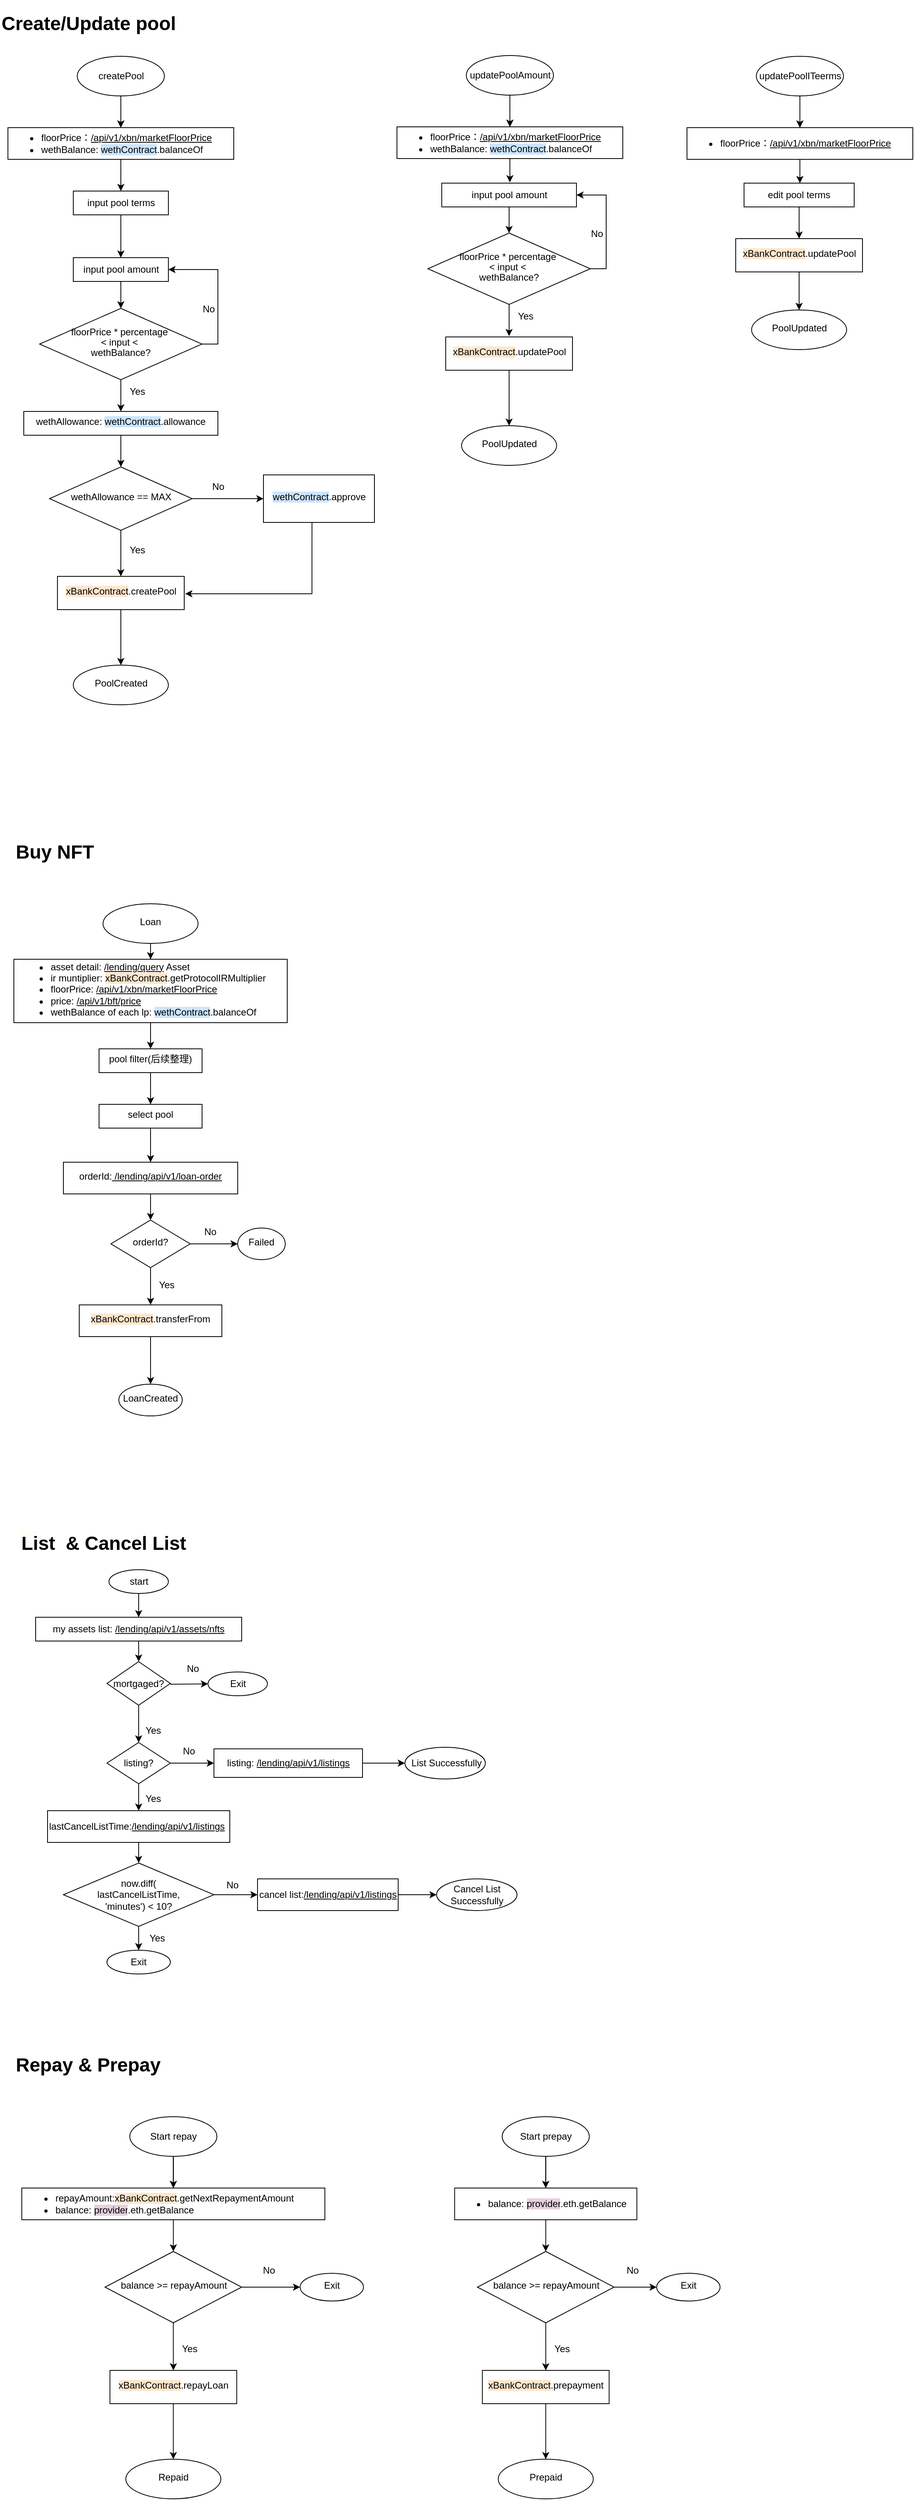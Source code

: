 <mxfile version="21.5.0" type="github">
  <diagram id="C5RBs43oDa-KdzZeNtuy" name="Page-1">
    <mxGraphModel dx="2726" dy="2655" grid="1" gridSize="10" guides="1" tooltips="1" connect="1" arrows="1" fold="1" page="1" pageScale="1" pageWidth="827" pageHeight="1169" background="#ffffff" math="0" shadow="0">
      <root>
        <mxCell id="WIyWlLk6GJQsqaUBKTNV-0" />
        <mxCell id="WIyWlLk6GJQsqaUBKTNV-1" parent="WIyWlLk6GJQsqaUBKTNV-0" />
        <mxCell id="i1JUAL5Z5OwXQQaXqIF1-13" value="" style="edgeStyle=orthogonalEdgeStyle;rounded=0;orthogonalLoop=1;jettySize=auto;html=1;entryX=0.5;entryY=0;entryDx=0;entryDy=0;" parent="WIyWlLk6GJQsqaUBKTNV-1" source="WIyWlLk6GJQsqaUBKTNV-3" target="i1JUAL5Z5OwXQQaXqIF1-141" edge="1">
          <mxGeometry relative="1" as="geometry">
            <mxPoint x="162.5" y="-929" as="targetPoint" />
          </mxGeometry>
        </mxCell>
        <mxCell id="WIyWlLk6GJQsqaUBKTNV-3" value="&lt;ul&gt;&lt;li&gt;floorPrice：&lt;u&gt;/api/v1/xbn/marketFloorPrice&lt;/u&gt;&lt;/li&gt;&lt;li&gt;wethBalance: &lt;span style=&quot;background-color: rgb(204, 229, 255);&quot;&gt;wethContract&lt;/span&gt;.balanceOf&amp;nbsp;&lt;/li&gt;&lt;/ul&gt;" style="rounded=0;whiteSpace=wrap;html=1;fontSize=12;glass=0;strokeWidth=1;shadow=0;align=left;" parent="WIyWlLk6GJQsqaUBKTNV-1" vertex="1">
          <mxGeometry x="20" y="-999" width="285" height="40" as="geometry" />
        </mxCell>
        <mxCell id="i1JUAL5Z5OwXQQaXqIF1-14" value="" style="edgeStyle=orthogonalEdgeStyle;rounded=0;orthogonalLoop=1;jettySize=auto;html=1;" parent="WIyWlLk6GJQsqaUBKTNV-1" source="WIyWlLk6GJQsqaUBKTNV-6" target="i1JUAL5Z5OwXQQaXqIF1-10" edge="1">
          <mxGeometry relative="1" as="geometry" />
        </mxCell>
        <mxCell id="i1JUAL5Z5OwXQQaXqIF1-42" value="" style="edgeStyle=orthogonalEdgeStyle;rounded=0;orthogonalLoop=1;jettySize=auto;html=1;entryX=1;entryY=0.5;entryDx=0;entryDy=0;exitX=1;exitY=0.5;exitDx=0;exitDy=0;" parent="WIyWlLk6GJQsqaUBKTNV-1" source="WIyWlLk6GJQsqaUBKTNV-6" target="i1JUAL5Z5OwXQQaXqIF1-37" edge="1">
          <mxGeometry relative="1" as="geometry">
            <mxPoint x="502.5" y="-755" as="sourcePoint" />
            <mxPoint x="407.5" y="-726" as="targetPoint" />
          </mxGeometry>
        </mxCell>
        <mxCell id="WIyWlLk6GJQsqaUBKTNV-6" value="&lt;div style=&quot;line-height: 110%;&quot;&gt;&lt;span style=&quot;background-color: initial;&quot;&gt;floorPrice * percentage&amp;nbsp;&lt;/span&gt;&lt;/div&gt;&lt;div style=&quot;line-height: 110%;&quot;&gt;&lt;span style=&quot;background-color: initial;&quot;&gt;&amp;lt; input &amp;lt;&amp;nbsp;&lt;/span&gt;&lt;/div&gt;&lt;div style=&quot;line-height: 110%;&quot;&gt;&lt;span style=&quot;background-color: initial;&quot;&gt;wethBalance?&lt;/span&gt;&lt;/div&gt;" style="rhombus;whiteSpace=wrap;html=1;shadow=0;fontFamily=Helvetica;fontSize=12;align=center;strokeWidth=1;spacing=6;spacingTop=-4;" parent="WIyWlLk6GJQsqaUBKTNV-1" vertex="1">
          <mxGeometry x="60" y="-771" width="205" height="90" as="geometry" />
        </mxCell>
        <mxCell id="i1JUAL5Z5OwXQQaXqIF1-22" value="" style="edgeStyle=orthogonalEdgeStyle;rounded=0;orthogonalLoop=1;jettySize=auto;html=1;" parent="WIyWlLk6GJQsqaUBKTNV-1" source="WIyWlLk6GJQsqaUBKTNV-10" target="i1JUAL5Z5OwXQQaXqIF1-21" edge="1">
          <mxGeometry relative="1" as="geometry" />
        </mxCell>
        <mxCell id="i1JUAL5Z5OwXQQaXqIF1-25" value="" style="edgeStyle=orthogonalEdgeStyle;rounded=0;orthogonalLoop=1;jettySize=auto;html=1;" parent="WIyWlLk6GJQsqaUBKTNV-1" source="WIyWlLk6GJQsqaUBKTNV-10" edge="1">
          <mxGeometry relative="1" as="geometry">
            <mxPoint x="342.5" y="-531" as="targetPoint" />
          </mxGeometry>
        </mxCell>
        <mxCell id="WIyWlLk6GJQsqaUBKTNV-10" value="wethAllowance == MAX" style="rhombus;whiteSpace=wrap;html=1;shadow=0;fontFamily=Helvetica;fontSize=12;align=center;strokeWidth=1;spacing=6;spacingTop=-4;" parent="WIyWlLk6GJQsqaUBKTNV-1" vertex="1">
          <mxGeometry x="72.5" y="-571" width="180" height="80" as="geometry" />
        </mxCell>
        <mxCell id="i1JUAL5Z5OwXQQaXqIF1-1" value="" style="edgeStyle=orthogonalEdgeStyle;rounded=0;orthogonalLoop=1;jettySize=auto;html=1;" parent="WIyWlLk6GJQsqaUBKTNV-1" source="i1JUAL5Z5OwXQQaXqIF1-0" target="WIyWlLk6GJQsqaUBKTNV-3" edge="1">
          <mxGeometry relative="1" as="geometry" />
        </mxCell>
        <mxCell id="i1JUAL5Z5OwXQQaXqIF1-2" value="" style="edgeStyle=orthogonalEdgeStyle;rounded=0;orthogonalLoop=1;jettySize=auto;html=1;" parent="WIyWlLk6GJQsqaUBKTNV-1" source="i1JUAL5Z5OwXQQaXqIF1-0" target="WIyWlLk6GJQsqaUBKTNV-3" edge="1">
          <mxGeometry relative="1" as="geometry" />
        </mxCell>
        <mxCell id="i1JUAL5Z5OwXQQaXqIF1-0" value="createPool" style="ellipse;whiteSpace=wrap;html=1;" parent="WIyWlLk6GJQsqaUBKTNV-1" vertex="1">
          <mxGeometry x="107.5" y="-1089" width="110" height="50" as="geometry" />
        </mxCell>
        <mxCell id="i1JUAL5Z5OwXQQaXqIF1-12" value="" style="edgeStyle=orthogonalEdgeStyle;rounded=0;orthogonalLoop=1;jettySize=auto;html=1;" parent="WIyWlLk6GJQsqaUBKTNV-1" source="i1JUAL5Z5OwXQQaXqIF1-10" target="WIyWlLk6GJQsqaUBKTNV-10" edge="1">
          <mxGeometry relative="1" as="geometry" />
        </mxCell>
        <mxCell id="i1JUAL5Z5OwXQQaXqIF1-10" value="wethAllowance: &lt;span style=&quot;background-color: rgb(204, 229, 255);&quot;&gt;wethContract&lt;/span&gt;.allowance" style="whiteSpace=wrap;html=1;shadow=0;strokeWidth=1;spacing=6;spacingTop=-4;" parent="WIyWlLk6GJQsqaUBKTNV-1" vertex="1">
          <mxGeometry x="40" y="-641" width="245" height="30" as="geometry" />
        </mxCell>
        <mxCell id="i1JUAL5Z5OwXQQaXqIF1-18" value="Yes" style="text;html=1;align=center;verticalAlign=middle;resizable=0;points=[];autosize=1;" parent="WIyWlLk6GJQsqaUBKTNV-1" vertex="1">
          <mxGeometry x="162.5" y="-681" width="40" height="30" as="geometry" />
        </mxCell>
        <mxCell id="i1JUAL5Z5OwXQQaXqIF1-32" value="" style="edgeStyle=orthogonalEdgeStyle;rounded=0;orthogonalLoop=1;jettySize=auto;html=1;" parent="WIyWlLk6GJQsqaUBKTNV-1" source="i1JUAL5Z5OwXQQaXqIF1-21" target="i1JUAL5Z5OwXQQaXqIF1-31" edge="1">
          <mxGeometry relative="1" as="geometry" />
        </mxCell>
        <mxCell id="i1JUAL5Z5OwXQQaXqIF1-21" value="&lt;span style=&quot;background-color: rgb(255, 230, 204);&quot;&gt;xBankContract&lt;/span&gt;.createPool" style="whiteSpace=wrap;html=1;shadow=0;strokeWidth=1;spacing=6;spacingTop=-4;" parent="WIyWlLk6GJQsqaUBKTNV-1" vertex="1">
          <mxGeometry x="82.5" y="-433" width="160" height="42" as="geometry" />
        </mxCell>
        <mxCell id="i1JUAL5Z5OwXQQaXqIF1-23" value="Yes" style="text;html=1;align=center;verticalAlign=middle;resizable=0;points=[];autosize=1;" parent="WIyWlLk6GJQsqaUBKTNV-1" vertex="1">
          <mxGeometry x="162.5" y="-481" width="40" height="30" as="geometry" />
        </mxCell>
        <mxCell id="i1JUAL5Z5OwXQQaXqIF1-30" value="" style="edgeStyle=orthogonalEdgeStyle;rounded=0;orthogonalLoop=1;jettySize=auto;html=1;exitX=0.5;exitY=1;exitDx=0;exitDy=0;" parent="WIyWlLk6GJQsqaUBKTNV-1" edge="1">
          <mxGeometry relative="1" as="geometry">
            <mxPoint x="403.73" y="-501" as="sourcePoint" />
            <mxPoint x="243.73" y="-411" as="targetPoint" />
            <Array as="points">
              <mxPoint x="403.73" y="-411" />
            </Array>
          </mxGeometry>
        </mxCell>
        <mxCell id="i1JUAL5Z5OwXQQaXqIF1-24" value="&lt;span style=&quot;background-color: rgb(204, 229, 255);&quot;&gt;wethContract&lt;/span&gt;.approve" style="whiteSpace=wrap;html=1;shadow=0;strokeWidth=1;spacing=6;spacingTop=-4;" parent="WIyWlLk6GJQsqaUBKTNV-1" vertex="1">
          <mxGeometry x="342.5" y="-561" width="140" height="60" as="geometry" />
        </mxCell>
        <mxCell id="i1JUAL5Z5OwXQQaXqIF1-26" value="No" style="text;html=1;align=center;verticalAlign=middle;resizable=0;points=[];autosize=1;" parent="WIyWlLk6GJQsqaUBKTNV-1" vertex="1">
          <mxGeometry x="265" y="-561" width="40" height="30" as="geometry" />
        </mxCell>
        <mxCell id="i1JUAL5Z5OwXQQaXqIF1-31" value="PoolCreated" style="ellipse;whiteSpace=wrap;html=1;shadow=0;strokeWidth=1;spacing=6;spacingTop=-4;" parent="WIyWlLk6GJQsqaUBKTNV-1" vertex="1">
          <mxGeometry x="102.5" y="-321" width="120" height="50" as="geometry" />
        </mxCell>
        <mxCell id="i1JUAL5Z5OwXQQaXqIF1-38" value="" style="edgeStyle=orthogonalEdgeStyle;rounded=0;orthogonalLoop=1;jettySize=auto;html=1;" parent="WIyWlLk6GJQsqaUBKTNV-1" source="i1JUAL5Z5OwXQQaXqIF1-37" target="WIyWlLk6GJQsqaUBKTNV-6" edge="1">
          <mxGeometry relative="1" as="geometry" />
        </mxCell>
        <mxCell id="i1JUAL5Z5OwXQQaXqIF1-37" value="input pool amount" style="rounded=0;whiteSpace=wrap;html=1;" parent="WIyWlLk6GJQsqaUBKTNV-1" vertex="1">
          <mxGeometry x="102.5" y="-835" width="120" height="30" as="geometry" />
        </mxCell>
        <mxCell id="i1JUAL5Z5OwXQQaXqIF1-39" value="No" style="text;html=1;align=center;verticalAlign=middle;resizable=0;points=[];autosize=1;strokeColor=none;fillColor=none;" parent="WIyWlLk6GJQsqaUBKTNV-1" vertex="1">
          <mxGeometry x="252.5" y="-785" width="40" height="30" as="geometry" />
        </mxCell>
        <mxCell id="i1JUAL5Z5OwXQQaXqIF1-68" value="" style="edgeStyle=orthogonalEdgeStyle;rounded=0;orthogonalLoop=1;jettySize=auto;html=1;" parent="WIyWlLk6GJQsqaUBKTNV-1" source="i1JUAL5Z5OwXQQaXqIF1-69" edge="1">
          <mxGeometry relative="1" as="geometry">
            <mxPoint x="653.5" y="-930" as="targetPoint" />
          </mxGeometry>
        </mxCell>
        <mxCell id="i1JUAL5Z5OwXQQaXqIF1-69" value="&lt;ul&gt;&lt;li&gt;floorPrice：&lt;u&gt;/api/v1/xbn/marketFloorPrice&lt;/u&gt;&lt;/li&gt;&lt;li&gt;wethBalance: &lt;span style=&quot;background-color: rgb(204, 229, 255);&quot;&gt;wethContract&lt;/span&gt;.balanceOf&amp;nbsp;&lt;/li&gt;&lt;/ul&gt;" style="rounded=0;whiteSpace=wrap;html=1;fontSize=12;glass=0;strokeWidth=1;shadow=0;align=left;" parent="WIyWlLk6GJQsqaUBKTNV-1" vertex="1">
          <mxGeometry x="511" y="-1000" width="285" height="40" as="geometry" />
        </mxCell>
        <mxCell id="i1JUAL5Z5OwXQQaXqIF1-70" value="" style="edgeStyle=orthogonalEdgeStyle;rounded=0;orthogonalLoop=1;jettySize=auto;html=1;" parent="WIyWlLk6GJQsqaUBKTNV-1" source="i1JUAL5Z5OwXQQaXqIF1-72" edge="1">
          <mxGeometry relative="1" as="geometry">
            <mxPoint x="652.5" y="-736.0" as="targetPoint" />
          </mxGeometry>
        </mxCell>
        <mxCell id="i1JUAL5Z5OwXQQaXqIF1-71" value="" style="edgeStyle=orthogonalEdgeStyle;rounded=0;orthogonalLoop=1;jettySize=auto;html=1;entryX=1;entryY=0.5;entryDx=0;entryDy=0;exitX=1;exitY=0.5;exitDx=0;exitDy=0;" parent="WIyWlLk6GJQsqaUBKTNV-1" source="i1JUAL5Z5OwXQQaXqIF1-72" target="i1JUAL5Z5OwXQQaXqIF1-90" edge="1">
          <mxGeometry relative="1" as="geometry">
            <mxPoint x="992.5" y="-850" as="sourcePoint" />
            <mxPoint x="897.5" y="-821" as="targetPoint" />
          </mxGeometry>
        </mxCell>
        <mxCell id="i1JUAL5Z5OwXQQaXqIF1-72" value="&lt;div style=&quot;line-height: 110%;&quot;&gt;&lt;span style=&quot;background-color: initial;&quot;&gt;floorPrice * percentage&amp;nbsp;&lt;/span&gt;&lt;/div&gt;&lt;div style=&quot;line-height: 110%;&quot;&gt;&lt;span style=&quot;background-color: initial;&quot;&gt;&amp;lt; input &amp;lt;&amp;nbsp;&lt;/span&gt;&lt;/div&gt;&lt;div style=&quot;line-height: 110%;&quot;&gt;&lt;span style=&quot;background-color: initial;&quot;&gt;wethBalance?&lt;/span&gt;&lt;/div&gt;" style="rhombus;whiteSpace=wrap;html=1;shadow=0;fontFamily=Helvetica;fontSize=12;align=center;strokeWidth=1;spacing=6;spacingTop=-4;" parent="WIyWlLk6GJQsqaUBKTNV-1" vertex="1">
          <mxGeometry x="550" y="-866" width="205" height="90" as="geometry" />
        </mxCell>
        <mxCell id="i1JUAL5Z5OwXQQaXqIF1-76" value="" style="edgeStyle=orthogonalEdgeStyle;rounded=0;orthogonalLoop=1;jettySize=auto;html=1;" parent="WIyWlLk6GJQsqaUBKTNV-1" source="i1JUAL5Z5OwXQQaXqIF1-78" target="i1JUAL5Z5OwXQQaXqIF1-69" edge="1">
          <mxGeometry relative="1" as="geometry" />
        </mxCell>
        <mxCell id="i1JUAL5Z5OwXQQaXqIF1-77" value="" style="edgeStyle=orthogonalEdgeStyle;rounded=0;orthogonalLoop=1;jettySize=auto;html=1;" parent="WIyWlLk6GJQsqaUBKTNV-1" source="i1JUAL5Z5OwXQQaXqIF1-78" target="i1JUAL5Z5OwXQQaXqIF1-69" edge="1">
          <mxGeometry relative="1" as="geometry" />
        </mxCell>
        <mxCell id="i1JUAL5Z5OwXQQaXqIF1-78" value="updatePoolAmount" style="ellipse;whiteSpace=wrap;html=1;" parent="WIyWlLk6GJQsqaUBKTNV-1" vertex="1">
          <mxGeometry x="598.5" y="-1090" width="110" height="50" as="geometry" />
        </mxCell>
        <mxCell id="i1JUAL5Z5OwXQQaXqIF1-81" value="Yes" style="text;html=1;align=center;verticalAlign=middle;resizable=0;points=[];autosize=1;" parent="WIyWlLk6GJQsqaUBKTNV-1" vertex="1">
          <mxGeometry x="652.5" y="-776" width="40" height="30" as="geometry" />
        </mxCell>
        <mxCell id="i1JUAL5Z5OwXQQaXqIF1-82" value="" style="edgeStyle=orthogonalEdgeStyle;rounded=0;orthogonalLoop=1;jettySize=auto;html=1;" parent="WIyWlLk6GJQsqaUBKTNV-1" source="i1JUAL5Z5OwXQQaXqIF1-83" target="i1JUAL5Z5OwXQQaXqIF1-88" edge="1">
          <mxGeometry relative="1" as="geometry" />
        </mxCell>
        <mxCell id="i1JUAL5Z5OwXQQaXqIF1-83" value="&lt;span style=&quot;background-color: rgb(255, 230, 204);&quot;&gt;xBankContract&lt;/span&gt;.updatePool" style="whiteSpace=wrap;html=1;shadow=0;strokeWidth=1;spacing=6;spacingTop=-4;" parent="WIyWlLk6GJQsqaUBKTNV-1" vertex="1">
          <mxGeometry x="572.5" y="-735" width="160" height="42" as="geometry" />
        </mxCell>
        <mxCell id="i1JUAL5Z5OwXQQaXqIF1-88" value="PoolUpdated" style="ellipse;whiteSpace=wrap;html=1;shadow=0;strokeWidth=1;spacing=6;spacingTop=-4;" parent="WIyWlLk6GJQsqaUBKTNV-1" vertex="1">
          <mxGeometry x="592.5" y="-623" width="120" height="50" as="geometry" />
        </mxCell>
        <mxCell id="i1JUAL5Z5OwXQQaXqIF1-89" value="" style="edgeStyle=orthogonalEdgeStyle;rounded=0;orthogonalLoop=1;jettySize=auto;html=1;" parent="WIyWlLk6GJQsqaUBKTNV-1" source="i1JUAL5Z5OwXQQaXqIF1-90" target="i1JUAL5Z5OwXQQaXqIF1-72" edge="1">
          <mxGeometry relative="1" as="geometry" />
        </mxCell>
        <mxCell id="i1JUAL5Z5OwXQQaXqIF1-90" value="&lt;div style=&quot;&quot;&gt;&lt;span style=&quot;background-color: initial;&quot;&gt;input pool amount&lt;/span&gt;&lt;/div&gt;" style="rounded=0;whiteSpace=wrap;html=1;align=center;" parent="WIyWlLk6GJQsqaUBKTNV-1" vertex="1">
          <mxGeometry x="567.5" y="-929" width="170" height="30" as="geometry" />
        </mxCell>
        <mxCell id="i1JUAL5Z5OwXQQaXqIF1-91" value="No" style="text;html=1;align=center;verticalAlign=middle;resizable=0;points=[];autosize=1;strokeColor=none;fillColor=none;" parent="WIyWlLk6GJQsqaUBKTNV-1" vertex="1">
          <mxGeometry x="742.5" y="-880" width="40" height="30" as="geometry" />
        </mxCell>
        <mxCell id="i1JUAL5Z5OwXQQaXqIF1-121" value="" style="edgeStyle=orthogonalEdgeStyle;rounded=0;orthogonalLoop=1;jettySize=auto;html=1;" parent="WIyWlLk6GJQsqaUBKTNV-1" source="i1JUAL5Z5OwXQQaXqIF1-122" edge="1">
          <mxGeometry relative="1" as="geometry">
            <mxPoint x="1019.5" y="-929" as="targetPoint" />
          </mxGeometry>
        </mxCell>
        <mxCell id="i1JUAL5Z5OwXQQaXqIF1-122" value="&lt;ul&gt;&lt;li&gt;floorPrice：&lt;u&gt;/api/v1/xbn/marketFloorPrice&lt;/u&gt;&lt;/li&gt;&lt;/ul&gt;" style="rounded=0;whiteSpace=wrap;html=1;fontSize=12;glass=0;strokeWidth=1;shadow=0;align=left;" parent="WIyWlLk6GJQsqaUBKTNV-1" vertex="1">
          <mxGeometry x="877" y="-999" width="285" height="40" as="geometry" />
        </mxCell>
        <mxCell id="i1JUAL5Z5OwXQQaXqIF1-123" value="" style="edgeStyle=orthogonalEdgeStyle;rounded=0;orthogonalLoop=1;jettySize=auto;html=1;exitX=0.5;exitY=1;exitDx=0;exitDy=0;entryX=0.5;entryY=0;entryDx=0;entryDy=0;" parent="WIyWlLk6GJQsqaUBKTNV-1" source="i1JUAL5Z5OwXQQaXqIF1-134" target="i1JUAL5Z5OwXQQaXqIF1-131" edge="1">
          <mxGeometry relative="1" as="geometry">
            <mxPoint x="1018.5" y="-735.0" as="targetPoint" />
            <mxPoint x="1018.5" y="-775" as="sourcePoint" />
          </mxGeometry>
        </mxCell>
        <mxCell id="i1JUAL5Z5OwXQQaXqIF1-126" value="" style="edgeStyle=orthogonalEdgeStyle;rounded=0;orthogonalLoop=1;jettySize=auto;html=1;" parent="WIyWlLk6GJQsqaUBKTNV-1" source="i1JUAL5Z5OwXQQaXqIF1-128" target="i1JUAL5Z5OwXQQaXqIF1-122" edge="1">
          <mxGeometry relative="1" as="geometry" />
        </mxCell>
        <mxCell id="i1JUAL5Z5OwXQQaXqIF1-127" value="" style="edgeStyle=orthogonalEdgeStyle;rounded=0;orthogonalLoop=1;jettySize=auto;html=1;" parent="WIyWlLk6GJQsqaUBKTNV-1" source="i1JUAL5Z5OwXQQaXqIF1-128" target="i1JUAL5Z5OwXQQaXqIF1-122" edge="1">
          <mxGeometry relative="1" as="geometry" />
        </mxCell>
        <mxCell id="i1JUAL5Z5OwXQQaXqIF1-128" value="updatePoolITeerms" style="ellipse;whiteSpace=wrap;html=1;" parent="WIyWlLk6GJQsqaUBKTNV-1" vertex="1">
          <mxGeometry x="964.5" y="-1089" width="110" height="50" as="geometry" />
        </mxCell>
        <mxCell id="i1JUAL5Z5OwXQQaXqIF1-130" value="" style="edgeStyle=orthogonalEdgeStyle;rounded=0;orthogonalLoop=1;jettySize=auto;html=1;" parent="WIyWlLk6GJQsqaUBKTNV-1" source="i1JUAL5Z5OwXQQaXqIF1-131" target="i1JUAL5Z5OwXQQaXqIF1-132" edge="1">
          <mxGeometry relative="1" as="geometry" />
        </mxCell>
        <mxCell id="i1JUAL5Z5OwXQQaXqIF1-131" value="&lt;span style=&quot;background-color: rgb(255, 230, 204);&quot;&gt;xBankContract&lt;/span&gt;.updatePool" style="whiteSpace=wrap;html=1;shadow=0;strokeWidth=1;spacing=6;spacingTop=-4;" parent="WIyWlLk6GJQsqaUBKTNV-1" vertex="1">
          <mxGeometry x="938.5" y="-859" width="160" height="42" as="geometry" />
        </mxCell>
        <mxCell id="i1JUAL5Z5OwXQQaXqIF1-132" value="PoolUpdated" style="ellipse;whiteSpace=wrap;html=1;shadow=0;strokeWidth=1;spacing=6;spacingTop=-4;" parent="WIyWlLk6GJQsqaUBKTNV-1" vertex="1">
          <mxGeometry x="958.5" y="-769" width="120" height="50" as="geometry" />
        </mxCell>
        <mxCell id="i1JUAL5Z5OwXQQaXqIF1-134" value="&lt;div style=&quot;&quot;&gt;&lt;span style=&quot;background-color: initial;&quot;&gt;edit pool terms&lt;/span&gt;&lt;/div&gt;" style="rounded=0;whiteSpace=wrap;html=1;align=center;" parent="WIyWlLk6GJQsqaUBKTNV-1" vertex="1">
          <mxGeometry x="949" y="-929" width="139" height="30" as="geometry" />
        </mxCell>
        <mxCell id="i1JUAL5Z5OwXQQaXqIF1-142" value="" style="edgeStyle=orthogonalEdgeStyle;rounded=0;orthogonalLoop=1;jettySize=auto;html=1;" parent="WIyWlLk6GJQsqaUBKTNV-1" source="i1JUAL5Z5OwXQQaXqIF1-141" target="i1JUAL5Z5OwXQQaXqIF1-37" edge="1">
          <mxGeometry relative="1" as="geometry" />
        </mxCell>
        <mxCell id="i1JUAL5Z5OwXQQaXqIF1-141" value="input pool terms" style="rounded=0;whiteSpace=wrap;html=1;" parent="WIyWlLk6GJQsqaUBKTNV-1" vertex="1">
          <mxGeometry x="102.5" y="-919" width="120" height="30" as="geometry" />
        </mxCell>
        <mxCell id="OFEMlqG_yE4xwZJYEpXp-0" value="Create/Update pool&amp;nbsp;" style="text;html=1;align=left;verticalAlign=middle;whiteSpace=wrap;rounded=0;fontSize=24;fontStyle=1" parent="WIyWlLk6GJQsqaUBKTNV-1" vertex="1">
          <mxGeometry x="10" y="-1160" width="510" height="60" as="geometry" />
        </mxCell>
        <mxCell id="_hKObwGnPT5XjFG9XoxW-0" value="" style="edgeStyle=orthogonalEdgeStyle;rounded=0;orthogonalLoop=1;jettySize=auto;html=1;" edge="1" parent="WIyWlLk6GJQsqaUBKTNV-1" source="_hKObwGnPT5XjFG9XoxW-1" target="_hKObwGnPT5XjFG9XoxW-3">
          <mxGeometry relative="1" as="geometry" />
        </mxCell>
        <mxCell id="_hKObwGnPT5XjFG9XoxW-1" value="Loan" style="ellipse;whiteSpace=wrap;html=1;shadow=0;strokeWidth=1;spacing=6;spacingTop=-4;" vertex="1" parent="WIyWlLk6GJQsqaUBKTNV-1">
          <mxGeometry x="140" y="-20" width="120" height="50" as="geometry" />
        </mxCell>
        <mxCell id="_hKObwGnPT5XjFG9XoxW-2" value="" style="edgeStyle=orthogonalEdgeStyle;rounded=0;orthogonalLoop=1;jettySize=auto;html=1;" edge="1" parent="WIyWlLk6GJQsqaUBKTNV-1" source="_hKObwGnPT5XjFG9XoxW-3" target="_hKObwGnPT5XjFG9XoxW-16">
          <mxGeometry relative="1" as="geometry" />
        </mxCell>
        <mxCell id="_hKObwGnPT5XjFG9XoxW-3" value="&lt;ul&gt;&lt;li&gt;asset detail: &lt;u&gt;/lending/query&lt;/u&gt; Asset&lt;/li&gt;&lt;li&gt;ir muntiplier: &lt;span style=&quot;background-color: rgb(255, 230, 204);&quot;&gt;xBankContract&lt;/span&gt;.getProtocolIRMultiplier&lt;/li&gt;&lt;li&gt;&lt;span style=&quot;background-color: initial;&quot;&gt;floorPrice: &lt;u&gt;/api/v1/xbn/marketFloorPrice&lt;/u&gt;&lt;/span&gt;&lt;/li&gt;&lt;li&gt;price: &lt;u&gt;/api/v1/bft/price&lt;/u&gt;&lt;/li&gt;&lt;li&gt;wethBalance of each lp: &lt;span style=&quot;background-color: rgb(204, 229, 255);&quot;&gt;wethContract&lt;/span&gt;.balanceOf&lt;/li&gt;&lt;/ul&gt;" style="whiteSpace=wrap;html=1;shadow=0;strokeWidth=1;spacing=6;spacingTop=-4;align=left;" vertex="1" parent="WIyWlLk6GJQsqaUBKTNV-1">
          <mxGeometry x="27.5" y="50" width="345" height="80" as="geometry" />
        </mxCell>
        <mxCell id="_hKObwGnPT5XjFG9XoxW-4" value="" style="edgeStyle=orthogonalEdgeStyle;rounded=0;orthogonalLoop=1;jettySize=auto;html=1;" edge="1" parent="WIyWlLk6GJQsqaUBKTNV-1" source="_hKObwGnPT5XjFG9XoxW-5" target="_hKObwGnPT5XjFG9XoxW-8">
          <mxGeometry relative="1" as="geometry" />
        </mxCell>
        <mxCell id="_hKObwGnPT5XjFG9XoxW-5" value="&lt;span style=&quot;background-color: initial;&quot;&gt;orderId:&lt;u&gt; /lending/api/v1/loan-order&lt;/u&gt;&lt;/span&gt;" style="whiteSpace=wrap;html=1;align=center;shadow=0;strokeWidth=1;spacing=6;spacingTop=-4;" vertex="1" parent="WIyWlLk6GJQsqaUBKTNV-1">
          <mxGeometry x="90" y="306" width="220" height="40" as="geometry" />
        </mxCell>
        <mxCell id="_hKObwGnPT5XjFG9XoxW-6" value="" style="edgeStyle=orthogonalEdgeStyle;rounded=0;orthogonalLoop=1;jettySize=auto;html=1;" edge="1" parent="WIyWlLk6GJQsqaUBKTNV-1" source="_hKObwGnPT5XjFG9XoxW-8" target="_hKObwGnPT5XjFG9XoxW-9">
          <mxGeometry relative="1" as="geometry" />
        </mxCell>
        <mxCell id="_hKObwGnPT5XjFG9XoxW-7" value="" style="edgeStyle=orthogonalEdgeStyle;rounded=0;orthogonalLoop=1;jettySize=auto;html=1;" edge="1" parent="WIyWlLk6GJQsqaUBKTNV-1" source="_hKObwGnPT5XjFG9XoxW-8" target="_hKObwGnPT5XjFG9XoxW-12">
          <mxGeometry relative="1" as="geometry" />
        </mxCell>
        <mxCell id="_hKObwGnPT5XjFG9XoxW-8" value="orderId?" style="rhombus;whiteSpace=wrap;html=1;shadow=0;strokeWidth=1;spacing=6;spacingTop=-4;" vertex="1" parent="WIyWlLk6GJQsqaUBKTNV-1">
          <mxGeometry x="150" y="379" width="100" height="60" as="geometry" />
        </mxCell>
        <mxCell id="_hKObwGnPT5XjFG9XoxW-9" value="Failed" style="ellipse;whiteSpace=wrap;html=1;shadow=0;strokeWidth=1;spacing=6;spacingTop=-4;" vertex="1" parent="WIyWlLk6GJQsqaUBKTNV-1">
          <mxGeometry x="310" y="389" width="60" height="40" as="geometry" />
        </mxCell>
        <mxCell id="_hKObwGnPT5XjFG9XoxW-10" value="No" style="text;html=1;align=center;verticalAlign=middle;resizable=0;points=[];autosize=1;strokeColor=none;fillColor=none;" vertex="1" parent="WIyWlLk6GJQsqaUBKTNV-1">
          <mxGeometry x="255" y="379" width="40" height="30" as="geometry" />
        </mxCell>
        <mxCell id="_hKObwGnPT5XjFG9XoxW-11" value="" style="edgeStyle=orthogonalEdgeStyle;rounded=0;orthogonalLoop=1;jettySize=auto;html=1;" edge="1" parent="WIyWlLk6GJQsqaUBKTNV-1" source="_hKObwGnPT5XjFG9XoxW-12" target="_hKObwGnPT5XjFG9XoxW-14">
          <mxGeometry relative="1" as="geometry" />
        </mxCell>
        <mxCell id="_hKObwGnPT5XjFG9XoxW-12" value="&lt;span style=&quot;background-color: rgb(255, 230, 204);&quot;&gt;xBankContract&lt;/span&gt;.transferFrom" style="whiteSpace=wrap;html=1;shadow=0;strokeWidth=1;spacing=6;spacingTop=-4;" vertex="1" parent="WIyWlLk6GJQsqaUBKTNV-1">
          <mxGeometry x="110" y="486" width="180" height="40" as="geometry" />
        </mxCell>
        <mxCell id="_hKObwGnPT5XjFG9XoxW-13" value="Yes" style="text;html=1;align=center;verticalAlign=middle;resizable=0;points=[];autosize=1;strokeColor=none;fillColor=none;" vertex="1" parent="WIyWlLk6GJQsqaUBKTNV-1">
          <mxGeometry x="200" y="446" width="40" height="30" as="geometry" />
        </mxCell>
        <mxCell id="_hKObwGnPT5XjFG9XoxW-14" value="LoanCreated" style="ellipse;whiteSpace=wrap;html=1;shadow=0;strokeWidth=1;spacing=6;spacingTop=-4;" vertex="1" parent="WIyWlLk6GJQsqaUBKTNV-1">
          <mxGeometry x="160" y="586" width="80" height="40" as="geometry" />
        </mxCell>
        <mxCell id="_hKObwGnPT5XjFG9XoxW-15" value="" style="edgeStyle=orthogonalEdgeStyle;rounded=0;orthogonalLoop=1;jettySize=auto;html=1;entryX=0.5;entryY=0;entryDx=0;entryDy=0;" edge="1" parent="WIyWlLk6GJQsqaUBKTNV-1" source="_hKObwGnPT5XjFG9XoxW-16" target="_hKObwGnPT5XjFG9XoxW-18">
          <mxGeometry relative="1" as="geometry">
            <mxPoint x="200" y="240" as="targetPoint" />
          </mxGeometry>
        </mxCell>
        <mxCell id="_hKObwGnPT5XjFG9XoxW-16" value="pool filter(后续整理)" style="whiteSpace=wrap;html=1;align=center;shadow=0;strokeWidth=1;spacing=6;spacingTop=-4;" vertex="1" parent="WIyWlLk6GJQsqaUBKTNV-1">
          <mxGeometry x="135" y="163" width="130" height="30" as="geometry" />
        </mxCell>
        <mxCell id="_hKObwGnPT5XjFG9XoxW-17" value="" style="edgeStyle=orthogonalEdgeStyle;rounded=0;orthogonalLoop=1;jettySize=auto;html=1;" edge="1" parent="WIyWlLk6GJQsqaUBKTNV-1" source="_hKObwGnPT5XjFG9XoxW-18" target="_hKObwGnPT5XjFG9XoxW-5">
          <mxGeometry relative="1" as="geometry" />
        </mxCell>
        <mxCell id="_hKObwGnPT5XjFG9XoxW-18" value="select pool" style="whiteSpace=wrap;html=1;align=center;shadow=0;strokeWidth=1;spacing=6;spacingTop=-4;" vertex="1" parent="WIyWlLk6GJQsqaUBKTNV-1">
          <mxGeometry x="135" y="233" width="130" height="30" as="geometry" />
        </mxCell>
        <mxCell id="_hKObwGnPT5XjFG9XoxW-19" value="Buy NFT" style="text;html=1;align=left;verticalAlign=middle;whiteSpace=wrap;rounded=0;fontSize=24;fontStyle=1" vertex="1" parent="WIyWlLk6GJQsqaUBKTNV-1">
          <mxGeometry x="27.5" y="-100" width="330" height="30" as="geometry" />
        </mxCell>
        <mxCell id="_hKObwGnPT5XjFG9XoxW-20" value="" style="edgeStyle=orthogonalEdgeStyle;rounded=0;orthogonalLoop=1;jettySize=auto;html=1;" edge="1" parent="WIyWlLk6GJQsqaUBKTNV-1" source="_hKObwGnPT5XjFG9XoxW-21" target="_hKObwGnPT5XjFG9XoxW-23">
          <mxGeometry relative="1" as="geometry" />
        </mxCell>
        <mxCell id="_hKObwGnPT5XjFG9XoxW-21" value="start" style="ellipse;whiteSpace=wrap;html=1;" vertex="1" parent="WIyWlLk6GJQsqaUBKTNV-1">
          <mxGeometry x="147.5" y="820" width="75" height="30" as="geometry" />
        </mxCell>
        <mxCell id="_hKObwGnPT5XjFG9XoxW-22" value="" style="edgeStyle=orthogonalEdgeStyle;rounded=0;orthogonalLoop=1;jettySize=auto;html=1;" edge="1" parent="WIyWlLk6GJQsqaUBKTNV-1" source="_hKObwGnPT5XjFG9XoxW-23" target="_hKObwGnPT5XjFG9XoxW-26">
          <mxGeometry relative="1" as="geometry" />
        </mxCell>
        <mxCell id="_hKObwGnPT5XjFG9XoxW-23" value="my assets list: &lt;u&gt;/lending/api/v1/assets/nfts&lt;/u&gt;" style="whiteSpace=wrap;html=1;align=center;" vertex="1" parent="WIyWlLk6GJQsqaUBKTNV-1">
          <mxGeometry x="55" y="880" width="260" height="30" as="geometry" />
        </mxCell>
        <mxCell id="_hKObwGnPT5XjFG9XoxW-24" value="" style="edgeStyle=orthogonalEdgeStyle;rounded=0;orthogonalLoop=1;jettySize=auto;html=1;entryX=0;entryY=0.5;entryDx=0;entryDy=0;" edge="1" parent="WIyWlLk6GJQsqaUBKTNV-1" target="_hKObwGnPT5XjFG9XoxW-28">
          <mxGeometry relative="1" as="geometry">
            <mxPoint x="224.971" y="964.52" as="sourcePoint" />
            <mxPoint x="307.5" y="965" as="targetPoint" />
            <Array as="points">
              <mxPoint x="272.5" y="964" />
            </Array>
          </mxGeometry>
        </mxCell>
        <mxCell id="_hKObwGnPT5XjFG9XoxW-25" value="" style="edgeStyle=orthogonalEdgeStyle;rounded=0;orthogonalLoop=1;jettySize=auto;html=1;" edge="1" parent="WIyWlLk6GJQsqaUBKTNV-1" source="_hKObwGnPT5XjFG9XoxW-26">
          <mxGeometry relative="1" as="geometry">
            <mxPoint x="185" y="1038" as="targetPoint" />
          </mxGeometry>
        </mxCell>
        <mxCell id="_hKObwGnPT5XjFG9XoxW-26" value="mortgaged?" style="rhombus;whiteSpace=wrap;html=1;" vertex="1" parent="WIyWlLk6GJQsqaUBKTNV-1">
          <mxGeometry x="145" y="936" width="80" height="55" as="geometry" />
        </mxCell>
        <mxCell id="_hKObwGnPT5XjFG9XoxW-27" value="No" style="text;html=1;align=center;verticalAlign=middle;resizable=0;points=[];autosize=1;strokeColor=none;fillColor=none;" vertex="1" parent="WIyWlLk6GJQsqaUBKTNV-1">
          <mxGeometry x="232.5" y="930" width="40" height="30" as="geometry" />
        </mxCell>
        <mxCell id="_hKObwGnPT5XjFG9XoxW-28" value="Exit" style="ellipse;whiteSpace=wrap;html=1;" vertex="1" parent="WIyWlLk6GJQsqaUBKTNV-1">
          <mxGeometry x="272.5" y="949" width="75" height="30" as="geometry" />
        </mxCell>
        <mxCell id="_hKObwGnPT5XjFG9XoxW-29" value="Yes" style="text;html=1;align=center;verticalAlign=middle;resizable=0;points=[];autosize=1;strokeColor=none;fillColor=none;" vertex="1" parent="WIyWlLk6GJQsqaUBKTNV-1">
          <mxGeometry x="182.5" y="1008" width="40" height="30" as="geometry" />
        </mxCell>
        <mxCell id="_hKObwGnPT5XjFG9XoxW-30" value="" style="edgeStyle=orthogonalEdgeStyle;rounded=0;orthogonalLoop=1;jettySize=auto;html=1;" edge="1" parent="WIyWlLk6GJQsqaUBKTNV-1" source="_hKObwGnPT5XjFG9XoxW-32" target="_hKObwGnPT5XjFG9XoxW-34">
          <mxGeometry relative="1" as="geometry" />
        </mxCell>
        <mxCell id="_hKObwGnPT5XjFG9XoxW-31" value="" style="edgeStyle=orthogonalEdgeStyle;rounded=0;orthogonalLoop=1;jettySize=auto;html=1;" edge="1" parent="WIyWlLk6GJQsqaUBKTNV-1" source="_hKObwGnPT5XjFG9XoxW-32" target="_hKObwGnPT5XjFG9XoxW-37">
          <mxGeometry relative="1" as="geometry" />
        </mxCell>
        <mxCell id="_hKObwGnPT5XjFG9XoxW-32" value="listing?" style="rhombus;whiteSpace=wrap;html=1;" vertex="1" parent="WIyWlLk6GJQsqaUBKTNV-1">
          <mxGeometry x="145" y="1038" width="80" height="52" as="geometry" />
        </mxCell>
        <mxCell id="_hKObwGnPT5XjFG9XoxW-33" value="" style="edgeStyle=orthogonalEdgeStyle;rounded=0;orthogonalLoop=1;jettySize=auto;html=1;" edge="1" parent="WIyWlLk6GJQsqaUBKTNV-1" source="_hKObwGnPT5XjFG9XoxW-34" target="_hKObwGnPT5XjFG9XoxW-48">
          <mxGeometry relative="1" as="geometry" />
        </mxCell>
        <mxCell id="_hKObwGnPT5XjFG9XoxW-34" value="listing:&amp;nbsp;&lt;u&gt;/lending/api/v1/listings&lt;/u&gt;" style="whiteSpace=wrap;html=1;" vertex="1" parent="WIyWlLk6GJQsqaUBKTNV-1">
          <mxGeometry x="280" y="1046" width="187.5" height="36" as="geometry" />
        </mxCell>
        <mxCell id="_hKObwGnPT5XjFG9XoxW-35" value="No" style="text;html=1;align=center;verticalAlign=middle;resizable=0;points=[];autosize=1;strokeColor=none;fillColor=none;" vertex="1" parent="WIyWlLk6GJQsqaUBKTNV-1">
          <mxGeometry x="227.5" y="1034" width="40" height="30" as="geometry" />
        </mxCell>
        <mxCell id="_hKObwGnPT5XjFG9XoxW-36" value="" style="edgeStyle=orthogonalEdgeStyle;rounded=0;orthogonalLoop=1;jettySize=auto;html=1;" edge="1" parent="WIyWlLk6GJQsqaUBKTNV-1" source="_hKObwGnPT5XjFG9XoxW-37" target="_hKObwGnPT5XjFG9XoxW-41">
          <mxGeometry relative="1" as="geometry" />
        </mxCell>
        <mxCell id="_hKObwGnPT5XjFG9XoxW-37" value="lastCancelListTime:&lt;u&gt;/lending/api/v1/listings&lt;/u&gt;" style="whiteSpace=wrap;html=1;align=left;" vertex="1" parent="WIyWlLk6GJQsqaUBKTNV-1">
          <mxGeometry x="70" y="1124" width="230" height="40" as="geometry" />
        </mxCell>
        <mxCell id="_hKObwGnPT5XjFG9XoxW-38" value="Yes" style="text;html=1;align=center;verticalAlign=middle;resizable=0;points=[];autosize=1;strokeColor=none;fillColor=none;" vertex="1" parent="WIyWlLk6GJQsqaUBKTNV-1">
          <mxGeometry x="182.5" y="1094" width="40" height="30" as="geometry" />
        </mxCell>
        <mxCell id="_hKObwGnPT5XjFG9XoxW-39" value="" style="edgeStyle=orthogonalEdgeStyle;rounded=0;orthogonalLoop=1;jettySize=auto;html=1;" edge="1" parent="WIyWlLk6GJQsqaUBKTNV-1" source="_hKObwGnPT5XjFG9XoxW-41" target="_hKObwGnPT5XjFG9XoxW-43">
          <mxGeometry relative="1" as="geometry" />
        </mxCell>
        <mxCell id="_hKObwGnPT5XjFG9XoxW-40" value="" style="edgeStyle=orthogonalEdgeStyle;rounded=0;orthogonalLoop=1;jettySize=auto;html=1;" edge="1" parent="WIyWlLk6GJQsqaUBKTNV-1" source="_hKObwGnPT5XjFG9XoxW-41" target="_hKObwGnPT5XjFG9XoxW-46">
          <mxGeometry relative="1" as="geometry" />
        </mxCell>
        <mxCell id="_hKObwGnPT5XjFG9XoxW-41" value="now.diff(&lt;br&gt;lastCancelListTime,&lt;br&gt;&#39;minutes&#39;) &amp;lt; 10?" style="rhombus;whiteSpace=wrap;html=1;align=center;" vertex="1" parent="WIyWlLk6GJQsqaUBKTNV-1">
          <mxGeometry x="90" y="1190" width="190" height="80" as="geometry" />
        </mxCell>
        <mxCell id="_hKObwGnPT5XjFG9XoxW-42" value="" style="edgeStyle=orthogonalEdgeStyle;rounded=0;orthogonalLoop=1;jettySize=auto;html=1;" edge="1" parent="WIyWlLk6GJQsqaUBKTNV-1" source="_hKObwGnPT5XjFG9XoxW-43" target="_hKObwGnPT5XjFG9XoxW-45">
          <mxGeometry relative="1" as="geometry" />
        </mxCell>
        <mxCell id="_hKObwGnPT5XjFG9XoxW-43" value="cancel list:&lt;u&gt;/lending/api/v1/listings&lt;/u&gt;" style="whiteSpace=wrap;html=1;" vertex="1" parent="WIyWlLk6GJQsqaUBKTNV-1">
          <mxGeometry x="335" y="1210" width="177.5" height="40" as="geometry" />
        </mxCell>
        <mxCell id="_hKObwGnPT5XjFG9XoxW-44" value="No" style="text;html=1;align=center;verticalAlign=middle;resizable=0;points=[];autosize=1;strokeColor=none;fillColor=none;" vertex="1" parent="WIyWlLk6GJQsqaUBKTNV-1">
          <mxGeometry x="282.5" y="1203" width="40" height="30" as="geometry" />
        </mxCell>
        <mxCell id="_hKObwGnPT5XjFG9XoxW-45" value="Cancel List Successfully" style="ellipse;whiteSpace=wrap;html=1;" vertex="1" parent="WIyWlLk6GJQsqaUBKTNV-1">
          <mxGeometry x="561" y="1210" width="101.5" height="40" as="geometry" />
        </mxCell>
        <mxCell id="_hKObwGnPT5XjFG9XoxW-46" value="Exit" style="ellipse;whiteSpace=wrap;html=1;" vertex="1" parent="WIyWlLk6GJQsqaUBKTNV-1">
          <mxGeometry x="145" y="1300" width="80" height="30" as="geometry" />
        </mxCell>
        <mxCell id="_hKObwGnPT5XjFG9XoxW-47" value="Yes" style="text;html=1;align=center;verticalAlign=middle;resizable=0;points=[];autosize=1;strokeColor=none;fillColor=none;" vertex="1" parent="WIyWlLk6GJQsqaUBKTNV-1">
          <mxGeometry x="187.5" y="1270" width="40" height="30" as="geometry" />
        </mxCell>
        <mxCell id="_hKObwGnPT5XjFG9XoxW-48" value="&amp;nbsp;List Successfully" style="ellipse;whiteSpace=wrap;html=1;" vertex="1" parent="WIyWlLk6GJQsqaUBKTNV-1">
          <mxGeometry x="521" y="1044" width="101.5" height="40" as="geometry" />
        </mxCell>
        <mxCell id="_hKObwGnPT5XjFG9XoxW-49" value="Text" style="text;html=1;align=center;verticalAlign=middle;resizable=0;points=[];autosize=1;strokeColor=none;fillColor=none;fontColor=#FEFAE0;" vertex="1" parent="WIyWlLk6GJQsqaUBKTNV-1">
          <mxGeometry x="20" y="760" width="50" height="30" as="geometry" />
        </mxCell>
        <mxCell id="_hKObwGnPT5XjFG9XoxW-50" value="&lt;b&gt;&lt;font style=&quot;font-size: 24px;&quot;&gt;List&amp;nbsp; &amp;amp; Cancel List&lt;/font&gt;&lt;/b&gt;" style="text;html=1;align=left;verticalAlign=middle;whiteSpace=wrap;rounded=0;fontSize=20;" vertex="1" parent="WIyWlLk6GJQsqaUBKTNV-1">
          <mxGeometry x="35" y="772" width="415" height="30" as="geometry" />
        </mxCell>
        <mxCell id="_hKObwGnPT5XjFG9XoxW-51" value="&lt;ul&gt;&lt;li&gt;repayAmount:&lt;span style=&quot;background-color: rgb(255, 230, 204);&quot;&gt;xBankContract&lt;/span&gt;.getNextRepaymentAmount&lt;/li&gt;&lt;li&gt;balance: &lt;span style=&quot;background-color: rgb(230, 208, 222);&quot;&gt;provider&lt;/span&gt;&lt;span style=&quot;background-color: rgb(255, 255, 255);&quot;&gt;.eth.getBalance&amp;nbsp;&lt;/span&gt;&lt;/li&gt;&lt;/ul&gt;" style="rounded=0;whiteSpace=wrap;html=1;fontSize=12;glass=0;strokeWidth=1;shadow=0;align=left;" vertex="1" parent="WIyWlLk6GJQsqaUBKTNV-1">
          <mxGeometry x="37.5" y="1600" width="382.5" height="40" as="geometry" />
        </mxCell>
        <mxCell id="_hKObwGnPT5XjFG9XoxW-52" value="" style="edgeStyle=orthogonalEdgeStyle;rounded=0;orthogonalLoop=1;jettySize=auto;html=1;" edge="1" parent="WIyWlLk6GJQsqaUBKTNV-1" source="_hKObwGnPT5XjFG9XoxW-54">
          <mxGeometry relative="1" as="geometry">
            <mxPoint x="228.787" y="1830" as="targetPoint" />
          </mxGeometry>
        </mxCell>
        <mxCell id="_hKObwGnPT5XjFG9XoxW-53" value="" style="edgeStyle=orthogonalEdgeStyle;rounded=0;orthogonalLoop=1;jettySize=auto;html=1;" edge="1" parent="WIyWlLk6GJQsqaUBKTNV-1" source="_hKObwGnPT5XjFG9XoxW-54" target="_hKObwGnPT5XjFG9XoxW-62">
          <mxGeometry relative="1" as="geometry" />
        </mxCell>
        <mxCell id="_hKObwGnPT5XjFG9XoxW-54" value="&lt;div style=&quot;line-height: 110%;&quot;&gt;balance &amp;gt;= repayAmount&lt;/div&gt;" style="rhombus;whiteSpace=wrap;html=1;shadow=0;fontFamily=Helvetica;fontSize=12;align=center;strokeWidth=1;spacing=6;spacingTop=-4;" vertex="1" parent="WIyWlLk6GJQsqaUBKTNV-1">
          <mxGeometry x="142.5" y="1680" width="172.5" height="90" as="geometry" />
        </mxCell>
        <mxCell id="_hKObwGnPT5XjFG9XoxW-55" value="" style="edgeStyle=orthogonalEdgeStyle;rounded=0;orthogonalLoop=1;jettySize=auto;html=1;" edge="1" parent="WIyWlLk6GJQsqaUBKTNV-1" source="_hKObwGnPT5XjFG9XoxW-57" target="_hKObwGnPT5XjFG9XoxW-51">
          <mxGeometry relative="1" as="geometry" />
        </mxCell>
        <mxCell id="_hKObwGnPT5XjFG9XoxW-56" value="" style="edgeStyle=orthogonalEdgeStyle;rounded=0;orthogonalLoop=1;jettySize=auto;html=1;" edge="1" parent="WIyWlLk6GJQsqaUBKTNV-1" source="_hKObwGnPT5XjFG9XoxW-57" target="_hKObwGnPT5XjFG9XoxW-51">
          <mxGeometry relative="1" as="geometry" />
        </mxCell>
        <mxCell id="_hKObwGnPT5XjFG9XoxW-57" value="Start repay" style="ellipse;whiteSpace=wrap;html=1;" vertex="1" parent="WIyWlLk6GJQsqaUBKTNV-1">
          <mxGeometry x="173.75" y="1510" width="110" height="50" as="geometry" />
        </mxCell>
        <mxCell id="_hKObwGnPT5XjFG9XoxW-58" value="" style="edgeStyle=orthogonalEdgeStyle;rounded=0;orthogonalLoop=1;jettySize=auto;html=1;" edge="1" parent="WIyWlLk6GJQsqaUBKTNV-1" source="_hKObwGnPT5XjFG9XoxW-59" target="_hKObwGnPT5XjFG9XoxW-60">
          <mxGeometry relative="1" as="geometry" />
        </mxCell>
        <mxCell id="_hKObwGnPT5XjFG9XoxW-59" value="&lt;span style=&quot;background-color: rgb(255, 230, 204);&quot;&gt;xBankContract&lt;/span&gt;.repayLoan" style="whiteSpace=wrap;html=1;shadow=0;strokeWidth=1;spacing=6;spacingTop=-4;" vertex="1" parent="WIyWlLk6GJQsqaUBKTNV-1">
          <mxGeometry x="148.75" y="1830" width="160" height="42" as="geometry" />
        </mxCell>
        <mxCell id="_hKObwGnPT5XjFG9XoxW-60" value="Repaid" style="ellipse;whiteSpace=wrap;html=1;shadow=0;strokeWidth=1;spacing=6;spacingTop=-4;" vertex="1" parent="WIyWlLk6GJQsqaUBKTNV-1">
          <mxGeometry x="168.75" y="1942" width="120" height="50" as="geometry" />
        </mxCell>
        <mxCell id="_hKObwGnPT5XjFG9XoxW-61" value="" style="edgeStyle=orthogonalEdgeStyle;rounded=0;orthogonalLoop=1;jettySize=auto;html=1;exitX=0.5;exitY=1;exitDx=0;exitDy=0;" edge="1" parent="WIyWlLk6GJQsqaUBKTNV-1" source="_hKObwGnPT5XjFG9XoxW-51" target="_hKObwGnPT5XjFG9XoxW-54">
          <mxGeometry relative="1" as="geometry">
            <mxPoint x="228.75" y="1719" as="sourcePoint" />
            <Array as="points" />
          </mxGeometry>
        </mxCell>
        <mxCell id="_hKObwGnPT5XjFG9XoxW-62" value="Exit" style="ellipse;whiteSpace=wrap;html=1;shadow=0;strokeWidth=1;spacing=6;spacingTop=-4;" vertex="1" parent="WIyWlLk6GJQsqaUBKTNV-1">
          <mxGeometry x="388.75" y="1707.5" width="80" height="35" as="geometry" />
        </mxCell>
        <mxCell id="_hKObwGnPT5XjFG9XoxW-63" value="No" style="text;html=1;align=center;verticalAlign=middle;resizable=0;points=[];autosize=1;strokeColor=none;fillColor=none;" vertex="1" parent="WIyWlLk6GJQsqaUBKTNV-1">
          <mxGeometry x="328.75" y="1689" width="40" height="30" as="geometry" />
        </mxCell>
        <mxCell id="_hKObwGnPT5XjFG9XoxW-64" value="Yes" style="text;html=1;align=center;verticalAlign=middle;resizable=0;points=[];autosize=1;strokeColor=none;fillColor=none;" vertex="1" parent="WIyWlLk6GJQsqaUBKTNV-1">
          <mxGeometry x="228.75" y="1788" width="40" height="30" as="geometry" />
        </mxCell>
        <mxCell id="_hKObwGnPT5XjFG9XoxW-65" value="&lt;ul&gt;&lt;li&gt;balance: &lt;span style=&quot;background-color: rgb(230, 208, 222);&quot;&gt;provider&lt;/span&gt;&lt;span style=&quot;background-color: rgb(255, 255, 255);&quot;&gt;.eth.getBalance&amp;nbsp;&lt;/span&gt;&lt;/li&gt;&lt;/ul&gt;" style="rounded=0;whiteSpace=wrap;html=1;fontSize=12;glass=0;strokeWidth=1;shadow=0;align=left;" vertex="1" parent="WIyWlLk6GJQsqaUBKTNV-1">
          <mxGeometry x="583.75" y="1600" width="230" height="40" as="geometry" />
        </mxCell>
        <mxCell id="_hKObwGnPT5XjFG9XoxW-66" value="" style="edgeStyle=orthogonalEdgeStyle;rounded=0;orthogonalLoop=1;jettySize=auto;html=1;" edge="1" parent="WIyWlLk6GJQsqaUBKTNV-1" source="_hKObwGnPT5XjFG9XoxW-68">
          <mxGeometry relative="1" as="geometry">
            <mxPoint x="698.787" y="1830" as="targetPoint" />
          </mxGeometry>
        </mxCell>
        <mxCell id="_hKObwGnPT5XjFG9XoxW-67" value="" style="edgeStyle=orthogonalEdgeStyle;rounded=0;orthogonalLoop=1;jettySize=auto;html=1;" edge="1" parent="WIyWlLk6GJQsqaUBKTNV-1" source="_hKObwGnPT5XjFG9XoxW-68" target="_hKObwGnPT5XjFG9XoxW-76">
          <mxGeometry relative="1" as="geometry" />
        </mxCell>
        <mxCell id="_hKObwGnPT5XjFG9XoxW-68" value="&lt;div style=&quot;line-height: 110%;&quot;&gt;balance &amp;gt;= repayAmount&lt;/div&gt;" style="rhombus;whiteSpace=wrap;html=1;shadow=0;fontFamily=Helvetica;fontSize=12;align=center;strokeWidth=1;spacing=6;spacingTop=-4;" vertex="1" parent="WIyWlLk6GJQsqaUBKTNV-1">
          <mxGeometry x="612.5" y="1680" width="172.5" height="90" as="geometry" />
        </mxCell>
        <mxCell id="_hKObwGnPT5XjFG9XoxW-69" value="" style="edgeStyle=orthogonalEdgeStyle;rounded=0;orthogonalLoop=1;jettySize=auto;html=1;" edge="1" parent="WIyWlLk6GJQsqaUBKTNV-1" source="_hKObwGnPT5XjFG9XoxW-71" target="_hKObwGnPT5XjFG9XoxW-65">
          <mxGeometry relative="1" as="geometry" />
        </mxCell>
        <mxCell id="_hKObwGnPT5XjFG9XoxW-70" value="" style="edgeStyle=orthogonalEdgeStyle;rounded=0;orthogonalLoop=1;jettySize=auto;html=1;" edge="1" parent="WIyWlLk6GJQsqaUBKTNV-1" source="_hKObwGnPT5XjFG9XoxW-71" target="_hKObwGnPT5XjFG9XoxW-65">
          <mxGeometry relative="1" as="geometry" />
        </mxCell>
        <mxCell id="_hKObwGnPT5XjFG9XoxW-71" value="Start prepay" style="ellipse;whiteSpace=wrap;html=1;" vertex="1" parent="WIyWlLk6GJQsqaUBKTNV-1">
          <mxGeometry x="643.75" y="1510" width="110" height="50" as="geometry" />
        </mxCell>
        <mxCell id="_hKObwGnPT5XjFG9XoxW-72" value="" style="edgeStyle=orthogonalEdgeStyle;rounded=0;orthogonalLoop=1;jettySize=auto;html=1;" edge="1" parent="WIyWlLk6GJQsqaUBKTNV-1" source="_hKObwGnPT5XjFG9XoxW-73" target="_hKObwGnPT5XjFG9XoxW-74">
          <mxGeometry relative="1" as="geometry" />
        </mxCell>
        <mxCell id="_hKObwGnPT5XjFG9XoxW-73" value="&lt;span style=&quot;background-color: rgb(255, 230, 204);&quot;&gt;xBankContract&lt;/span&gt;.prepayment" style="whiteSpace=wrap;html=1;shadow=0;strokeWidth=1;spacing=6;spacingTop=-4;" vertex="1" parent="WIyWlLk6GJQsqaUBKTNV-1">
          <mxGeometry x="618.75" y="1830" width="160" height="42" as="geometry" />
        </mxCell>
        <mxCell id="_hKObwGnPT5XjFG9XoxW-74" value="Prepaid" style="ellipse;whiteSpace=wrap;html=1;shadow=0;strokeWidth=1;spacing=6;spacingTop=-4;" vertex="1" parent="WIyWlLk6GJQsqaUBKTNV-1">
          <mxGeometry x="638.75" y="1942" width="120" height="50" as="geometry" />
        </mxCell>
        <mxCell id="_hKObwGnPT5XjFG9XoxW-75" value="" style="edgeStyle=orthogonalEdgeStyle;rounded=0;orthogonalLoop=1;jettySize=auto;html=1;exitX=0.5;exitY=1;exitDx=0;exitDy=0;" edge="1" parent="WIyWlLk6GJQsqaUBKTNV-1" source="_hKObwGnPT5XjFG9XoxW-65" target="_hKObwGnPT5XjFG9XoxW-68">
          <mxGeometry relative="1" as="geometry">
            <mxPoint x="698.75" y="1719" as="sourcePoint" />
            <Array as="points" />
          </mxGeometry>
        </mxCell>
        <mxCell id="_hKObwGnPT5XjFG9XoxW-76" value="Exit" style="ellipse;whiteSpace=wrap;html=1;shadow=0;strokeWidth=1;spacing=6;spacingTop=-4;" vertex="1" parent="WIyWlLk6GJQsqaUBKTNV-1">
          <mxGeometry x="838.75" y="1707.5" width="80" height="35" as="geometry" />
        </mxCell>
        <mxCell id="_hKObwGnPT5XjFG9XoxW-77" value="No" style="text;html=1;align=center;verticalAlign=middle;resizable=0;points=[];autosize=1;strokeColor=none;fillColor=none;" vertex="1" parent="WIyWlLk6GJQsqaUBKTNV-1">
          <mxGeometry x="787.75" y="1689" width="40" height="30" as="geometry" />
        </mxCell>
        <mxCell id="_hKObwGnPT5XjFG9XoxW-78" value="Yes" style="text;html=1;align=center;verticalAlign=middle;resizable=0;points=[];autosize=1;strokeColor=none;fillColor=none;" vertex="1" parent="WIyWlLk6GJQsqaUBKTNV-1">
          <mxGeometry x="698.75" y="1788" width="40" height="30" as="geometry" />
        </mxCell>
        <mxCell id="_hKObwGnPT5XjFG9XoxW-79" value="Repay &amp;amp; Prepay" style="text;html=1;align=left;verticalAlign=middle;whiteSpace=wrap;rounded=0;fontStyle=1;fontSize=24;" vertex="1" parent="WIyWlLk6GJQsqaUBKTNV-1">
          <mxGeometry x="27.5" y="1430" width="250" height="30" as="geometry" />
        </mxCell>
      </root>
    </mxGraphModel>
  </diagram>
</mxfile>

